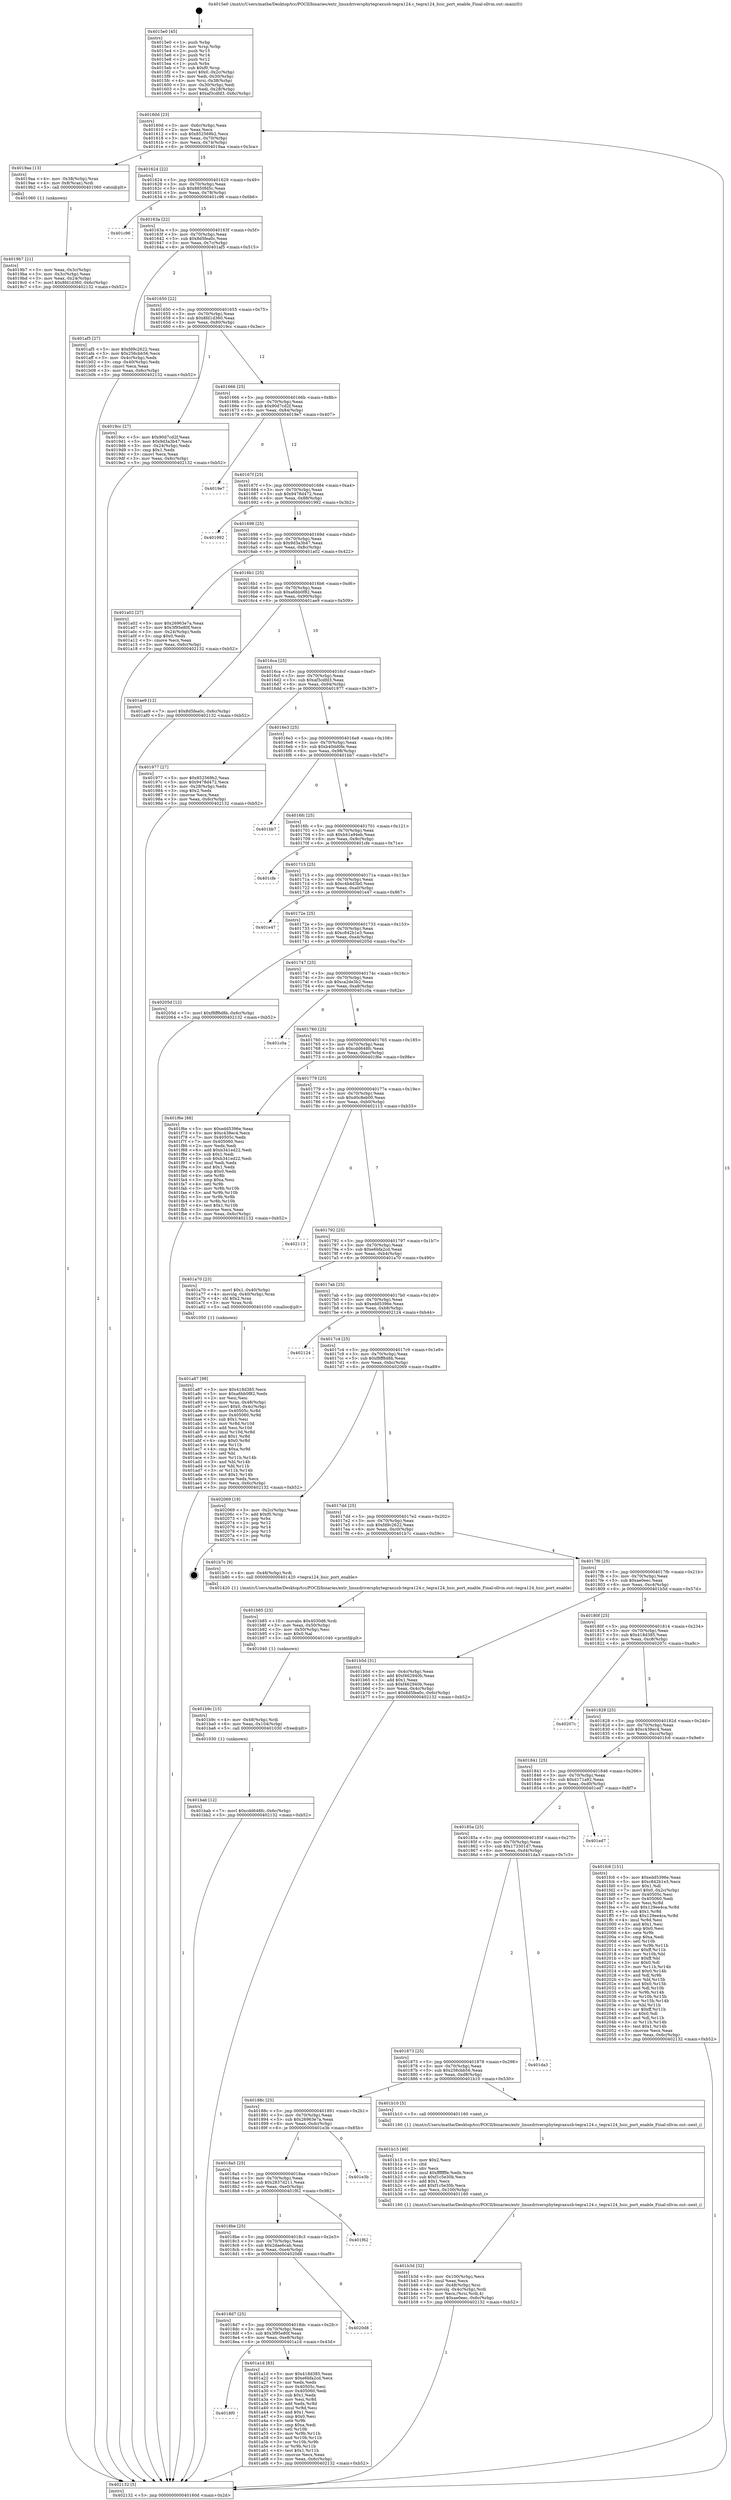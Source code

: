 digraph "0x4015e0" {
  label = "0x4015e0 (/mnt/c/Users/mathe/Desktop/tcc/POCII/binaries/extr_linuxdriversphytegraxusb-tegra124.c_tegra124_hsic_port_enable_Final-ollvm.out::main(0))"
  labelloc = "t"
  node[shape=record]

  Entry [label="",width=0.3,height=0.3,shape=circle,fillcolor=black,style=filled]
  "0x40160d" [label="{
     0x40160d [23]\l
     | [instrs]\l
     &nbsp;&nbsp;0x40160d \<+3\>: mov -0x6c(%rbp),%eax\l
     &nbsp;&nbsp;0x401610 \<+2\>: mov %eax,%ecx\l
     &nbsp;&nbsp;0x401612 \<+6\>: sub $0x852569b2,%ecx\l
     &nbsp;&nbsp;0x401618 \<+3\>: mov %eax,-0x70(%rbp)\l
     &nbsp;&nbsp;0x40161b \<+3\>: mov %ecx,-0x74(%rbp)\l
     &nbsp;&nbsp;0x40161e \<+6\>: je 00000000004019aa \<main+0x3ca\>\l
  }"]
  "0x4019aa" [label="{
     0x4019aa [13]\l
     | [instrs]\l
     &nbsp;&nbsp;0x4019aa \<+4\>: mov -0x38(%rbp),%rax\l
     &nbsp;&nbsp;0x4019ae \<+4\>: mov 0x8(%rax),%rdi\l
     &nbsp;&nbsp;0x4019b2 \<+5\>: call 0000000000401060 \<atoi@plt\>\l
     | [calls]\l
     &nbsp;&nbsp;0x401060 \{1\} (unknown)\l
  }"]
  "0x401624" [label="{
     0x401624 [22]\l
     | [instrs]\l
     &nbsp;&nbsp;0x401624 \<+5\>: jmp 0000000000401629 \<main+0x49\>\l
     &nbsp;&nbsp;0x401629 \<+3\>: mov -0x70(%rbp),%eax\l
     &nbsp;&nbsp;0x40162c \<+5\>: sub $0x8850fd5c,%eax\l
     &nbsp;&nbsp;0x401631 \<+3\>: mov %eax,-0x78(%rbp)\l
     &nbsp;&nbsp;0x401634 \<+6\>: je 0000000000401c96 \<main+0x6b6\>\l
  }"]
  Exit [label="",width=0.3,height=0.3,shape=circle,fillcolor=black,style=filled,peripheries=2]
  "0x401c96" [label="{
     0x401c96\l
  }", style=dashed]
  "0x40163a" [label="{
     0x40163a [22]\l
     | [instrs]\l
     &nbsp;&nbsp;0x40163a \<+5\>: jmp 000000000040163f \<main+0x5f\>\l
     &nbsp;&nbsp;0x40163f \<+3\>: mov -0x70(%rbp),%eax\l
     &nbsp;&nbsp;0x401642 \<+5\>: sub $0x8d5fea0c,%eax\l
     &nbsp;&nbsp;0x401647 \<+3\>: mov %eax,-0x7c(%rbp)\l
     &nbsp;&nbsp;0x40164a \<+6\>: je 0000000000401af5 \<main+0x515\>\l
  }"]
  "0x401bab" [label="{
     0x401bab [12]\l
     | [instrs]\l
     &nbsp;&nbsp;0x401bab \<+7\>: movl $0xcdd648fc,-0x6c(%rbp)\l
     &nbsp;&nbsp;0x401bb2 \<+5\>: jmp 0000000000402132 \<main+0xb52\>\l
  }"]
  "0x401af5" [label="{
     0x401af5 [27]\l
     | [instrs]\l
     &nbsp;&nbsp;0x401af5 \<+5\>: mov $0xfd9c2622,%eax\l
     &nbsp;&nbsp;0x401afa \<+5\>: mov $0x256cbb56,%ecx\l
     &nbsp;&nbsp;0x401aff \<+3\>: mov -0x4c(%rbp),%edx\l
     &nbsp;&nbsp;0x401b02 \<+3\>: cmp -0x40(%rbp),%edx\l
     &nbsp;&nbsp;0x401b05 \<+3\>: cmovl %ecx,%eax\l
     &nbsp;&nbsp;0x401b08 \<+3\>: mov %eax,-0x6c(%rbp)\l
     &nbsp;&nbsp;0x401b0b \<+5\>: jmp 0000000000402132 \<main+0xb52\>\l
  }"]
  "0x401650" [label="{
     0x401650 [22]\l
     | [instrs]\l
     &nbsp;&nbsp;0x401650 \<+5\>: jmp 0000000000401655 \<main+0x75\>\l
     &nbsp;&nbsp;0x401655 \<+3\>: mov -0x70(%rbp),%eax\l
     &nbsp;&nbsp;0x401658 \<+5\>: sub $0x8fd1d360,%eax\l
     &nbsp;&nbsp;0x40165d \<+3\>: mov %eax,-0x80(%rbp)\l
     &nbsp;&nbsp;0x401660 \<+6\>: je 00000000004019cc \<main+0x3ec\>\l
  }"]
  "0x401b9c" [label="{
     0x401b9c [15]\l
     | [instrs]\l
     &nbsp;&nbsp;0x401b9c \<+4\>: mov -0x48(%rbp),%rdi\l
     &nbsp;&nbsp;0x401ba0 \<+6\>: mov %eax,-0x104(%rbp)\l
     &nbsp;&nbsp;0x401ba6 \<+5\>: call 0000000000401030 \<free@plt\>\l
     | [calls]\l
     &nbsp;&nbsp;0x401030 \{1\} (unknown)\l
  }"]
  "0x4019cc" [label="{
     0x4019cc [27]\l
     | [instrs]\l
     &nbsp;&nbsp;0x4019cc \<+5\>: mov $0x90d7cd2f,%eax\l
     &nbsp;&nbsp;0x4019d1 \<+5\>: mov $0x9d3a3b47,%ecx\l
     &nbsp;&nbsp;0x4019d6 \<+3\>: mov -0x24(%rbp),%edx\l
     &nbsp;&nbsp;0x4019d9 \<+3\>: cmp $0x1,%edx\l
     &nbsp;&nbsp;0x4019dc \<+3\>: cmovl %ecx,%eax\l
     &nbsp;&nbsp;0x4019df \<+3\>: mov %eax,-0x6c(%rbp)\l
     &nbsp;&nbsp;0x4019e2 \<+5\>: jmp 0000000000402132 \<main+0xb52\>\l
  }"]
  "0x401666" [label="{
     0x401666 [25]\l
     | [instrs]\l
     &nbsp;&nbsp;0x401666 \<+5\>: jmp 000000000040166b \<main+0x8b\>\l
     &nbsp;&nbsp;0x40166b \<+3\>: mov -0x70(%rbp),%eax\l
     &nbsp;&nbsp;0x40166e \<+5\>: sub $0x90d7cd2f,%eax\l
     &nbsp;&nbsp;0x401673 \<+6\>: mov %eax,-0x84(%rbp)\l
     &nbsp;&nbsp;0x401679 \<+6\>: je 00000000004019e7 \<main+0x407\>\l
  }"]
  "0x401b85" [label="{
     0x401b85 [23]\l
     | [instrs]\l
     &nbsp;&nbsp;0x401b85 \<+10\>: movabs $0x4030d6,%rdi\l
     &nbsp;&nbsp;0x401b8f \<+3\>: mov %eax,-0x50(%rbp)\l
     &nbsp;&nbsp;0x401b92 \<+3\>: mov -0x50(%rbp),%esi\l
     &nbsp;&nbsp;0x401b95 \<+2\>: mov $0x0,%al\l
     &nbsp;&nbsp;0x401b97 \<+5\>: call 0000000000401040 \<printf@plt\>\l
     | [calls]\l
     &nbsp;&nbsp;0x401040 \{1\} (unknown)\l
  }"]
  "0x4019e7" [label="{
     0x4019e7\l
  }", style=dashed]
  "0x40167f" [label="{
     0x40167f [25]\l
     | [instrs]\l
     &nbsp;&nbsp;0x40167f \<+5\>: jmp 0000000000401684 \<main+0xa4\>\l
     &nbsp;&nbsp;0x401684 \<+3\>: mov -0x70(%rbp),%eax\l
     &nbsp;&nbsp;0x401687 \<+5\>: sub $0x9478d472,%eax\l
     &nbsp;&nbsp;0x40168c \<+6\>: mov %eax,-0x88(%rbp)\l
     &nbsp;&nbsp;0x401692 \<+6\>: je 0000000000401992 \<main+0x3b2\>\l
  }"]
  "0x401b3d" [label="{
     0x401b3d [32]\l
     | [instrs]\l
     &nbsp;&nbsp;0x401b3d \<+6\>: mov -0x100(%rbp),%ecx\l
     &nbsp;&nbsp;0x401b43 \<+3\>: imul %eax,%ecx\l
     &nbsp;&nbsp;0x401b46 \<+4\>: mov -0x48(%rbp),%rsi\l
     &nbsp;&nbsp;0x401b4a \<+4\>: movslq -0x4c(%rbp),%rdi\l
     &nbsp;&nbsp;0x401b4e \<+3\>: mov %ecx,(%rsi,%rdi,4)\l
     &nbsp;&nbsp;0x401b51 \<+7\>: movl $0xae0eec,-0x6c(%rbp)\l
     &nbsp;&nbsp;0x401b58 \<+5\>: jmp 0000000000402132 \<main+0xb52\>\l
  }"]
  "0x401992" [label="{
     0x401992\l
  }", style=dashed]
  "0x401698" [label="{
     0x401698 [25]\l
     | [instrs]\l
     &nbsp;&nbsp;0x401698 \<+5\>: jmp 000000000040169d \<main+0xbd\>\l
     &nbsp;&nbsp;0x40169d \<+3\>: mov -0x70(%rbp),%eax\l
     &nbsp;&nbsp;0x4016a0 \<+5\>: sub $0x9d3a3b47,%eax\l
     &nbsp;&nbsp;0x4016a5 \<+6\>: mov %eax,-0x8c(%rbp)\l
     &nbsp;&nbsp;0x4016ab \<+6\>: je 0000000000401a02 \<main+0x422\>\l
  }"]
  "0x401b15" [label="{
     0x401b15 [40]\l
     | [instrs]\l
     &nbsp;&nbsp;0x401b15 \<+5\>: mov $0x2,%ecx\l
     &nbsp;&nbsp;0x401b1a \<+1\>: cltd\l
     &nbsp;&nbsp;0x401b1b \<+2\>: idiv %ecx\l
     &nbsp;&nbsp;0x401b1d \<+6\>: imul $0xfffffffe,%edx,%ecx\l
     &nbsp;&nbsp;0x401b23 \<+6\>: sub $0xf1c5e30b,%ecx\l
     &nbsp;&nbsp;0x401b29 \<+3\>: add $0x1,%ecx\l
     &nbsp;&nbsp;0x401b2c \<+6\>: add $0xf1c5e30b,%ecx\l
     &nbsp;&nbsp;0x401b32 \<+6\>: mov %ecx,-0x100(%rbp)\l
     &nbsp;&nbsp;0x401b38 \<+5\>: call 0000000000401160 \<next_i\>\l
     | [calls]\l
     &nbsp;&nbsp;0x401160 \{1\} (/mnt/c/Users/mathe/Desktop/tcc/POCII/binaries/extr_linuxdriversphytegraxusb-tegra124.c_tegra124_hsic_port_enable_Final-ollvm.out::next_i)\l
  }"]
  "0x401a02" [label="{
     0x401a02 [27]\l
     | [instrs]\l
     &nbsp;&nbsp;0x401a02 \<+5\>: mov $0x26963e7a,%eax\l
     &nbsp;&nbsp;0x401a07 \<+5\>: mov $0x3f95e80f,%ecx\l
     &nbsp;&nbsp;0x401a0c \<+3\>: mov -0x24(%rbp),%edx\l
     &nbsp;&nbsp;0x401a0f \<+3\>: cmp $0x0,%edx\l
     &nbsp;&nbsp;0x401a12 \<+3\>: cmove %ecx,%eax\l
     &nbsp;&nbsp;0x401a15 \<+3\>: mov %eax,-0x6c(%rbp)\l
     &nbsp;&nbsp;0x401a18 \<+5\>: jmp 0000000000402132 \<main+0xb52\>\l
  }"]
  "0x4016b1" [label="{
     0x4016b1 [25]\l
     | [instrs]\l
     &nbsp;&nbsp;0x4016b1 \<+5\>: jmp 00000000004016b6 \<main+0xd6\>\l
     &nbsp;&nbsp;0x4016b6 \<+3\>: mov -0x70(%rbp),%eax\l
     &nbsp;&nbsp;0x4016b9 \<+5\>: sub $0xa6bb0f82,%eax\l
     &nbsp;&nbsp;0x4016be \<+6\>: mov %eax,-0x90(%rbp)\l
     &nbsp;&nbsp;0x4016c4 \<+6\>: je 0000000000401ae9 \<main+0x509\>\l
  }"]
  "0x401a87" [label="{
     0x401a87 [98]\l
     | [instrs]\l
     &nbsp;&nbsp;0x401a87 \<+5\>: mov $0x418d385,%ecx\l
     &nbsp;&nbsp;0x401a8c \<+5\>: mov $0xa6bb0f82,%edx\l
     &nbsp;&nbsp;0x401a91 \<+2\>: xor %esi,%esi\l
     &nbsp;&nbsp;0x401a93 \<+4\>: mov %rax,-0x48(%rbp)\l
     &nbsp;&nbsp;0x401a97 \<+7\>: movl $0x0,-0x4c(%rbp)\l
     &nbsp;&nbsp;0x401a9e \<+8\>: mov 0x40505c,%r8d\l
     &nbsp;&nbsp;0x401aa6 \<+8\>: mov 0x405060,%r9d\l
     &nbsp;&nbsp;0x401aae \<+3\>: sub $0x1,%esi\l
     &nbsp;&nbsp;0x401ab1 \<+3\>: mov %r8d,%r10d\l
     &nbsp;&nbsp;0x401ab4 \<+3\>: add %esi,%r10d\l
     &nbsp;&nbsp;0x401ab7 \<+4\>: imul %r10d,%r8d\l
     &nbsp;&nbsp;0x401abb \<+4\>: and $0x1,%r8d\l
     &nbsp;&nbsp;0x401abf \<+4\>: cmp $0x0,%r8d\l
     &nbsp;&nbsp;0x401ac3 \<+4\>: sete %r11b\l
     &nbsp;&nbsp;0x401ac7 \<+4\>: cmp $0xa,%r9d\l
     &nbsp;&nbsp;0x401acb \<+3\>: setl %bl\l
     &nbsp;&nbsp;0x401ace \<+3\>: mov %r11b,%r14b\l
     &nbsp;&nbsp;0x401ad1 \<+3\>: and %bl,%r14b\l
     &nbsp;&nbsp;0x401ad4 \<+3\>: xor %bl,%r11b\l
     &nbsp;&nbsp;0x401ad7 \<+3\>: or %r11b,%r14b\l
     &nbsp;&nbsp;0x401ada \<+4\>: test $0x1,%r14b\l
     &nbsp;&nbsp;0x401ade \<+3\>: cmovne %edx,%ecx\l
     &nbsp;&nbsp;0x401ae1 \<+3\>: mov %ecx,-0x6c(%rbp)\l
     &nbsp;&nbsp;0x401ae4 \<+5\>: jmp 0000000000402132 \<main+0xb52\>\l
  }"]
  "0x401ae9" [label="{
     0x401ae9 [12]\l
     | [instrs]\l
     &nbsp;&nbsp;0x401ae9 \<+7\>: movl $0x8d5fea0c,-0x6c(%rbp)\l
     &nbsp;&nbsp;0x401af0 \<+5\>: jmp 0000000000402132 \<main+0xb52\>\l
  }"]
  "0x4016ca" [label="{
     0x4016ca [25]\l
     | [instrs]\l
     &nbsp;&nbsp;0x4016ca \<+5\>: jmp 00000000004016cf \<main+0xef\>\l
     &nbsp;&nbsp;0x4016cf \<+3\>: mov -0x70(%rbp),%eax\l
     &nbsp;&nbsp;0x4016d2 \<+5\>: sub $0xaf3cdfd3,%eax\l
     &nbsp;&nbsp;0x4016d7 \<+6\>: mov %eax,-0x94(%rbp)\l
     &nbsp;&nbsp;0x4016dd \<+6\>: je 0000000000401977 \<main+0x397\>\l
  }"]
  "0x4018f0" [label="{
     0x4018f0\l
  }", style=dashed]
  "0x401977" [label="{
     0x401977 [27]\l
     | [instrs]\l
     &nbsp;&nbsp;0x401977 \<+5\>: mov $0x852569b2,%eax\l
     &nbsp;&nbsp;0x40197c \<+5\>: mov $0x9478d472,%ecx\l
     &nbsp;&nbsp;0x401981 \<+3\>: mov -0x28(%rbp),%edx\l
     &nbsp;&nbsp;0x401984 \<+3\>: cmp $0x2,%edx\l
     &nbsp;&nbsp;0x401987 \<+3\>: cmovne %ecx,%eax\l
     &nbsp;&nbsp;0x40198a \<+3\>: mov %eax,-0x6c(%rbp)\l
     &nbsp;&nbsp;0x40198d \<+5\>: jmp 0000000000402132 \<main+0xb52\>\l
  }"]
  "0x4016e3" [label="{
     0x4016e3 [25]\l
     | [instrs]\l
     &nbsp;&nbsp;0x4016e3 \<+5\>: jmp 00000000004016e8 \<main+0x108\>\l
     &nbsp;&nbsp;0x4016e8 \<+3\>: mov -0x70(%rbp),%eax\l
     &nbsp;&nbsp;0x4016eb \<+5\>: sub $0xb40dd0fe,%eax\l
     &nbsp;&nbsp;0x4016f0 \<+6\>: mov %eax,-0x98(%rbp)\l
     &nbsp;&nbsp;0x4016f6 \<+6\>: je 0000000000401bb7 \<main+0x5d7\>\l
  }"]
  "0x402132" [label="{
     0x402132 [5]\l
     | [instrs]\l
     &nbsp;&nbsp;0x402132 \<+5\>: jmp 000000000040160d \<main+0x2d\>\l
  }"]
  "0x4015e0" [label="{
     0x4015e0 [45]\l
     | [instrs]\l
     &nbsp;&nbsp;0x4015e0 \<+1\>: push %rbp\l
     &nbsp;&nbsp;0x4015e1 \<+3\>: mov %rsp,%rbp\l
     &nbsp;&nbsp;0x4015e4 \<+2\>: push %r15\l
     &nbsp;&nbsp;0x4015e6 \<+2\>: push %r14\l
     &nbsp;&nbsp;0x4015e8 \<+2\>: push %r12\l
     &nbsp;&nbsp;0x4015ea \<+1\>: push %rbx\l
     &nbsp;&nbsp;0x4015eb \<+7\>: sub $0xf0,%rsp\l
     &nbsp;&nbsp;0x4015f2 \<+7\>: movl $0x0,-0x2c(%rbp)\l
     &nbsp;&nbsp;0x4015f9 \<+3\>: mov %edi,-0x30(%rbp)\l
     &nbsp;&nbsp;0x4015fc \<+4\>: mov %rsi,-0x38(%rbp)\l
     &nbsp;&nbsp;0x401600 \<+3\>: mov -0x30(%rbp),%edi\l
     &nbsp;&nbsp;0x401603 \<+3\>: mov %edi,-0x28(%rbp)\l
     &nbsp;&nbsp;0x401606 \<+7\>: movl $0xaf3cdfd3,-0x6c(%rbp)\l
  }"]
  "0x4019b7" [label="{
     0x4019b7 [21]\l
     | [instrs]\l
     &nbsp;&nbsp;0x4019b7 \<+3\>: mov %eax,-0x3c(%rbp)\l
     &nbsp;&nbsp;0x4019ba \<+3\>: mov -0x3c(%rbp),%eax\l
     &nbsp;&nbsp;0x4019bd \<+3\>: mov %eax,-0x24(%rbp)\l
     &nbsp;&nbsp;0x4019c0 \<+7\>: movl $0x8fd1d360,-0x6c(%rbp)\l
     &nbsp;&nbsp;0x4019c7 \<+5\>: jmp 0000000000402132 \<main+0xb52\>\l
  }"]
  "0x401a1d" [label="{
     0x401a1d [83]\l
     | [instrs]\l
     &nbsp;&nbsp;0x401a1d \<+5\>: mov $0x418d385,%eax\l
     &nbsp;&nbsp;0x401a22 \<+5\>: mov $0xe6bfa2cd,%ecx\l
     &nbsp;&nbsp;0x401a27 \<+2\>: xor %edx,%edx\l
     &nbsp;&nbsp;0x401a29 \<+7\>: mov 0x40505c,%esi\l
     &nbsp;&nbsp;0x401a30 \<+7\>: mov 0x405060,%edi\l
     &nbsp;&nbsp;0x401a37 \<+3\>: sub $0x1,%edx\l
     &nbsp;&nbsp;0x401a3a \<+3\>: mov %esi,%r8d\l
     &nbsp;&nbsp;0x401a3d \<+3\>: add %edx,%r8d\l
     &nbsp;&nbsp;0x401a40 \<+4\>: imul %r8d,%esi\l
     &nbsp;&nbsp;0x401a44 \<+3\>: and $0x1,%esi\l
     &nbsp;&nbsp;0x401a47 \<+3\>: cmp $0x0,%esi\l
     &nbsp;&nbsp;0x401a4a \<+4\>: sete %r9b\l
     &nbsp;&nbsp;0x401a4e \<+3\>: cmp $0xa,%edi\l
     &nbsp;&nbsp;0x401a51 \<+4\>: setl %r10b\l
     &nbsp;&nbsp;0x401a55 \<+3\>: mov %r9b,%r11b\l
     &nbsp;&nbsp;0x401a58 \<+3\>: and %r10b,%r11b\l
     &nbsp;&nbsp;0x401a5b \<+3\>: xor %r10b,%r9b\l
     &nbsp;&nbsp;0x401a5e \<+3\>: or %r9b,%r11b\l
     &nbsp;&nbsp;0x401a61 \<+4\>: test $0x1,%r11b\l
     &nbsp;&nbsp;0x401a65 \<+3\>: cmovne %ecx,%eax\l
     &nbsp;&nbsp;0x401a68 \<+3\>: mov %eax,-0x6c(%rbp)\l
     &nbsp;&nbsp;0x401a6b \<+5\>: jmp 0000000000402132 \<main+0xb52\>\l
  }"]
  "0x401bb7" [label="{
     0x401bb7\l
  }", style=dashed]
  "0x4016fc" [label="{
     0x4016fc [25]\l
     | [instrs]\l
     &nbsp;&nbsp;0x4016fc \<+5\>: jmp 0000000000401701 \<main+0x121\>\l
     &nbsp;&nbsp;0x401701 \<+3\>: mov -0x70(%rbp),%eax\l
     &nbsp;&nbsp;0x401704 \<+5\>: sub $0xb41a94eb,%eax\l
     &nbsp;&nbsp;0x401709 \<+6\>: mov %eax,-0x9c(%rbp)\l
     &nbsp;&nbsp;0x40170f \<+6\>: je 0000000000401cfe \<main+0x71e\>\l
  }"]
  "0x4018d7" [label="{
     0x4018d7 [25]\l
     | [instrs]\l
     &nbsp;&nbsp;0x4018d7 \<+5\>: jmp 00000000004018dc \<main+0x2fc\>\l
     &nbsp;&nbsp;0x4018dc \<+3\>: mov -0x70(%rbp),%eax\l
     &nbsp;&nbsp;0x4018df \<+5\>: sub $0x3f95e80f,%eax\l
     &nbsp;&nbsp;0x4018e4 \<+6\>: mov %eax,-0xe8(%rbp)\l
     &nbsp;&nbsp;0x4018ea \<+6\>: je 0000000000401a1d \<main+0x43d\>\l
  }"]
  "0x401cfe" [label="{
     0x401cfe\l
  }", style=dashed]
  "0x401715" [label="{
     0x401715 [25]\l
     | [instrs]\l
     &nbsp;&nbsp;0x401715 \<+5\>: jmp 000000000040171a \<main+0x13a\>\l
     &nbsp;&nbsp;0x40171a \<+3\>: mov -0x70(%rbp),%eax\l
     &nbsp;&nbsp;0x40171d \<+5\>: sub $0xc4b4d3b0,%eax\l
     &nbsp;&nbsp;0x401722 \<+6\>: mov %eax,-0xa0(%rbp)\l
     &nbsp;&nbsp;0x401728 \<+6\>: je 0000000000401e47 \<main+0x867\>\l
  }"]
  "0x4020d8" [label="{
     0x4020d8\l
  }", style=dashed]
  "0x401e47" [label="{
     0x401e47\l
  }", style=dashed]
  "0x40172e" [label="{
     0x40172e [25]\l
     | [instrs]\l
     &nbsp;&nbsp;0x40172e \<+5\>: jmp 0000000000401733 \<main+0x153\>\l
     &nbsp;&nbsp;0x401733 \<+3\>: mov -0x70(%rbp),%eax\l
     &nbsp;&nbsp;0x401736 \<+5\>: sub $0xc842b1e3,%eax\l
     &nbsp;&nbsp;0x40173b \<+6\>: mov %eax,-0xa4(%rbp)\l
     &nbsp;&nbsp;0x401741 \<+6\>: je 000000000040205d \<main+0xa7d\>\l
  }"]
  "0x4018be" [label="{
     0x4018be [25]\l
     | [instrs]\l
     &nbsp;&nbsp;0x4018be \<+5\>: jmp 00000000004018c3 \<main+0x2e3\>\l
     &nbsp;&nbsp;0x4018c3 \<+3\>: mov -0x70(%rbp),%eax\l
     &nbsp;&nbsp;0x4018c6 \<+5\>: sub $0x2dae6cab,%eax\l
     &nbsp;&nbsp;0x4018cb \<+6\>: mov %eax,-0xe4(%rbp)\l
     &nbsp;&nbsp;0x4018d1 \<+6\>: je 00000000004020d8 \<main+0xaf8\>\l
  }"]
  "0x40205d" [label="{
     0x40205d [12]\l
     | [instrs]\l
     &nbsp;&nbsp;0x40205d \<+7\>: movl $0xf8ff8d8b,-0x6c(%rbp)\l
     &nbsp;&nbsp;0x402064 \<+5\>: jmp 0000000000402132 \<main+0xb52\>\l
  }"]
  "0x401747" [label="{
     0x401747 [25]\l
     | [instrs]\l
     &nbsp;&nbsp;0x401747 \<+5\>: jmp 000000000040174c \<main+0x16c\>\l
     &nbsp;&nbsp;0x40174c \<+3\>: mov -0x70(%rbp),%eax\l
     &nbsp;&nbsp;0x40174f \<+5\>: sub $0xca2de3b2,%eax\l
     &nbsp;&nbsp;0x401754 \<+6\>: mov %eax,-0xa8(%rbp)\l
     &nbsp;&nbsp;0x40175a \<+6\>: je 0000000000401c0a \<main+0x62a\>\l
  }"]
  "0x401f62" [label="{
     0x401f62\l
  }", style=dashed]
  "0x401c0a" [label="{
     0x401c0a\l
  }", style=dashed]
  "0x401760" [label="{
     0x401760 [25]\l
     | [instrs]\l
     &nbsp;&nbsp;0x401760 \<+5\>: jmp 0000000000401765 \<main+0x185\>\l
     &nbsp;&nbsp;0x401765 \<+3\>: mov -0x70(%rbp),%eax\l
     &nbsp;&nbsp;0x401768 \<+5\>: sub $0xcdd648fc,%eax\l
     &nbsp;&nbsp;0x40176d \<+6\>: mov %eax,-0xac(%rbp)\l
     &nbsp;&nbsp;0x401773 \<+6\>: je 0000000000401f6e \<main+0x98e\>\l
  }"]
  "0x4018a5" [label="{
     0x4018a5 [25]\l
     | [instrs]\l
     &nbsp;&nbsp;0x4018a5 \<+5\>: jmp 00000000004018aa \<main+0x2ca\>\l
     &nbsp;&nbsp;0x4018aa \<+3\>: mov -0x70(%rbp),%eax\l
     &nbsp;&nbsp;0x4018ad \<+5\>: sub $0x2837d211,%eax\l
     &nbsp;&nbsp;0x4018b2 \<+6\>: mov %eax,-0xe0(%rbp)\l
     &nbsp;&nbsp;0x4018b8 \<+6\>: je 0000000000401f62 \<main+0x982\>\l
  }"]
  "0x401f6e" [label="{
     0x401f6e [88]\l
     | [instrs]\l
     &nbsp;&nbsp;0x401f6e \<+5\>: mov $0xedd5396e,%eax\l
     &nbsp;&nbsp;0x401f73 \<+5\>: mov $0xc438ec4,%ecx\l
     &nbsp;&nbsp;0x401f78 \<+7\>: mov 0x40505c,%edx\l
     &nbsp;&nbsp;0x401f7f \<+7\>: mov 0x405060,%esi\l
     &nbsp;&nbsp;0x401f86 \<+2\>: mov %edx,%edi\l
     &nbsp;&nbsp;0x401f88 \<+6\>: add $0xb341ed22,%edi\l
     &nbsp;&nbsp;0x401f8e \<+3\>: sub $0x1,%edi\l
     &nbsp;&nbsp;0x401f91 \<+6\>: sub $0xb341ed22,%edi\l
     &nbsp;&nbsp;0x401f97 \<+3\>: imul %edi,%edx\l
     &nbsp;&nbsp;0x401f9a \<+3\>: and $0x1,%edx\l
     &nbsp;&nbsp;0x401f9d \<+3\>: cmp $0x0,%edx\l
     &nbsp;&nbsp;0x401fa0 \<+4\>: sete %r8b\l
     &nbsp;&nbsp;0x401fa4 \<+3\>: cmp $0xa,%esi\l
     &nbsp;&nbsp;0x401fa7 \<+4\>: setl %r9b\l
     &nbsp;&nbsp;0x401fab \<+3\>: mov %r8b,%r10b\l
     &nbsp;&nbsp;0x401fae \<+3\>: and %r9b,%r10b\l
     &nbsp;&nbsp;0x401fb1 \<+3\>: xor %r9b,%r8b\l
     &nbsp;&nbsp;0x401fb4 \<+3\>: or %r8b,%r10b\l
     &nbsp;&nbsp;0x401fb7 \<+4\>: test $0x1,%r10b\l
     &nbsp;&nbsp;0x401fbb \<+3\>: cmovne %ecx,%eax\l
     &nbsp;&nbsp;0x401fbe \<+3\>: mov %eax,-0x6c(%rbp)\l
     &nbsp;&nbsp;0x401fc1 \<+5\>: jmp 0000000000402132 \<main+0xb52\>\l
  }"]
  "0x401779" [label="{
     0x401779 [25]\l
     | [instrs]\l
     &nbsp;&nbsp;0x401779 \<+5\>: jmp 000000000040177e \<main+0x19e\>\l
     &nbsp;&nbsp;0x40177e \<+3\>: mov -0x70(%rbp),%eax\l
     &nbsp;&nbsp;0x401781 \<+5\>: sub $0xd0c8eb00,%eax\l
     &nbsp;&nbsp;0x401786 \<+6\>: mov %eax,-0xb0(%rbp)\l
     &nbsp;&nbsp;0x40178c \<+6\>: je 0000000000402113 \<main+0xb33\>\l
  }"]
  "0x401e3b" [label="{
     0x401e3b\l
  }", style=dashed]
  "0x402113" [label="{
     0x402113\l
  }", style=dashed]
  "0x401792" [label="{
     0x401792 [25]\l
     | [instrs]\l
     &nbsp;&nbsp;0x401792 \<+5\>: jmp 0000000000401797 \<main+0x1b7\>\l
     &nbsp;&nbsp;0x401797 \<+3\>: mov -0x70(%rbp),%eax\l
     &nbsp;&nbsp;0x40179a \<+5\>: sub $0xe6bfa2cd,%eax\l
     &nbsp;&nbsp;0x40179f \<+6\>: mov %eax,-0xb4(%rbp)\l
     &nbsp;&nbsp;0x4017a5 \<+6\>: je 0000000000401a70 \<main+0x490\>\l
  }"]
  "0x40188c" [label="{
     0x40188c [25]\l
     | [instrs]\l
     &nbsp;&nbsp;0x40188c \<+5\>: jmp 0000000000401891 \<main+0x2b1\>\l
     &nbsp;&nbsp;0x401891 \<+3\>: mov -0x70(%rbp),%eax\l
     &nbsp;&nbsp;0x401894 \<+5\>: sub $0x26963e7a,%eax\l
     &nbsp;&nbsp;0x401899 \<+6\>: mov %eax,-0xdc(%rbp)\l
     &nbsp;&nbsp;0x40189f \<+6\>: je 0000000000401e3b \<main+0x85b\>\l
  }"]
  "0x401a70" [label="{
     0x401a70 [23]\l
     | [instrs]\l
     &nbsp;&nbsp;0x401a70 \<+7\>: movl $0x1,-0x40(%rbp)\l
     &nbsp;&nbsp;0x401a77 \<+4\>: movslq -0x40(%rbp),%rax\l
     &nbsp;&nbsp;0x401a7b \<+4\>: shl $0x2,%rax\l
     &nbsp;&nbsp;0x401a7f \<+3\>: mov %rax,%rdi\l
     &nbsp;&nbsp;0x401a82 \<+5\>: call 0000000000401050 \<malloc@plt\>\l
     | [calls]\l
     &nbsp;&nbsp;0x401050 \{1\} (unknown)\l
  }"]
  "0x4017ab" [label="{
     0x4017ab [25]\l
     | [instrs]\l
     &nbsp;&nbsp;0x4017ab \<+5\>: jmp 00000000004017b0 \<main+0x1d0\>\l
     &nbsp;&nbsp;0x4017b0 \<+3\>: mov -0x70(%rbp),%eax\l
     &nbsp;&nbsp;0x4017b3 \<+5\>: sub $0xedd5396e,%eax\l
     &nbsp;&nbsp;0x4017b8 \<+6\>: mov %eax,-0xb8(%rbp)\l
     &nbsp;&nbsp;0x4017be \<+6\>: je 0000000000402124 \<main+0xb44\>\l
  }"]
  "0x401b10" [label="{
     0x401b10 [5]\l
     | [instrs]\l
     &nbsp;&nbsp;0x401b10 \<+5\>: call 0000000000401160 \<next_i\>\l
     | [calls]\l
     &nbsp;&nbsp;0x401160 \{1\} (/mnt/c/Users/mathe/Desktop/tcc/POCII/binaries/extr_linuxdriversphytegraxusb-tegra124.c_tegra124_hsic_port_enable_Final-ollvm.out::next_i)\l
  }"]
  "0x402124" [label="{
     0x402124\l
  }", style=dashed]
  "0x4017c4" [label="{
     0x4017c4 [25]\l
     | [instrs]\l
     &nbsp;&nbsp;0x4017c4 \<+5\>: jmp 00000000004017c9 \<main+0x1e9\>\l
     &nbsp;&nbsp;0x4017c9 \<+3\>: mov -0x70(%rbp),%eax\l
     &nbsp;&nbsp;0x4017cc \<+5\>: sub $0xf8ff8d8b,%eax\l
     &nbsp;&nbsp;0x4017d1 \<+6\>: mov %eax,-0xbc(%rbp)\l
     &nbsp;&nbsp;0x4017d7 \<+6\>: je 0000000000402069 \<main+0xa89\>\l
  }"]
  "0x401873" [label="{
     0x401873 [25]\l
     | [instrs]\l
     &nbsp;&nbsp;0x401873 \<+5\>: jmp 0000000000401878 \<main+0x298\>\l
     &nbsp;&nbsp;0x401878 \<+3\>: mov -0x70(%rbp),%eax\l
     &nbsp;&nbsp;0x40187b \<+5\>: sub $0x256cbb56,%eax\l
     &nbsp;&nbsp;0x401880 \<+6\>: mov %eax,-0xd8(%rbp)\l
     &nbsp;&nbsp;0x401886 \<+6\>: je 0000000000401b10 \<main+0x530\>\l
  }"]
  "0x402069" [label="{
     0x402069 [19]\l
     | [instrs]\l
     &nbsp;&nbsp;0x402069 \<+3\>: mov -0x2c(%rbp),%eax\l
     &nbsp;&nbsp;0x40206c \<+7\>: add $0xf0,%rsp\l
     &nbsp;&nbsp;0x402073 \<+1\>: pop %rbx\l
     &nbsp;&nbsp;0x402074 \<+2\>: pop %r12\l
     &nbsp;&nbsp;0x402076 \<+2\>: pop %r14\l
     &nbsp;&nbsp;0x402078 \<+2\>: pop %r15\l
     &nbsp;&nbsp;0x40207a \<+1\>: pop %rbp\l
     &nbsp;&nbsp;0x40207b \<+1\>: ret\l
  }"]
  "0x4017dd" [label="{
     0x4017dd [25]\l
     | [instrs]\l
     &nbsp;&nbsp;0x4017dd \<+5\>: jmp 00000000004017e2 \<main+0x202\>\l
     &nbsp;&nbsp;0x4017e2 \<+3\>: mov -0x70(%rbp),%eax\l
     &nbsp;&nbsp;0x4017e5 \<+5\>: sub $0xfd9c2622,%eax\l
     &nbsp;&nbsp;0x4017ea \<+6\>: mov %eax,-0xc0(%rbp)\l
     &nbsp;&nbsp;0x4017f0 \<+6\>: je 0000000000401b7c \<main+0x59c\>\l
  }"]
  "0x401da3" [label="{
     0x401da3\l
  }", style=dashed]
  "0x401b7c" [label="{
     0x401b7c [9]\l
     | [instrs]\l
     &nbsp;&nbsp;0x401b7c \<+4\>: mov -0x48(%rbp),%rdi\l
     &nbsp;&nbsp;0x401b80 \<+5\>: call 0000000000401420 \<tegra124_hsic_port_enable\>\l
     | [calls]\l
     &nbsp;&nbsp;0x401420 \{1\} (/mnt/c/Users/mathe/Desktop/tcc/POCII/binaries/extr_linuxdriversphytegraxusb-tegra124.c_tegra124_hsic_port_enable_Final-ollvm.out::tegra124_hsic_port_enable)\l
  }"]
  "0x4017f6" [label="{
     0x4017f6 [25]\l
     | [instrs]\l
     &nbsp;&nbsp;0x4017f6 \<+5\>: jmp 00000000004017fb \<main+0x21b\>\l
     &nbsp;&nbsp;0x4017fb \<+3\>: mov -0x70(%rbp),%eax\l
     &nbsp;&nbsp;0x4017fe \<+5\>: sub $0xae0eec,%eax\l
     &nbsp;&nbsp;0x401803 \<+6\>: mov %eax,-0xc4(%rbp)\l
     &nbsp;&nbsp;0x401809 \<+6\>: je 0000000000401b5d \<main+0x57d\>\l
  }"]
  "0x40185a" [label="{
     0x40185a [25]\l
     | [instrs]\l
     &nbsp;&nbsp;0x40185a \<+5\>: jmp 000000000040185f \<main+0x27f\>\l
     &nbsp;&nbsp;0x40185f \<+3\>: mov -0x70(%rbp),%eax\l
     &nbsp;&nbsp;0x401862 \<+5\>: sub $0x173301d7,%eax\l
     &nbsp;&nbsp;0x401867 \<+6\>: mov %eax,-0xd4(%rbp)\l
     &nbsp;&nbsp;0x40186d \<+6\>: je 0000000000401da3 \<main+0x7c3\>\l
  }"]
  "0x401b5d" [label="{
     0x401b5d [31]\l
     | [instrs]\l
     &nbsp;&nbsp;0x401b5d \<+3\>: mov -0x4c(%rbp),%eax\l
     &nbsp;&nbsp;0x401b60 \<+5\>: add $0xf462940b,%eax\l
     &nbsp;&nbsp;0x401b65 \<+3\>: add $0x1,%eax\l
     &nbsp;&nbsp;0x401b68 \<+5\>: sub $0xf462940b,%eax\l
     &nbsp;&nbsp;0x401b6d \<+3\>: mov %eax,-0x4c(%rbp)\l
     &nbsp;&nbsp;0x401b70 \<+7\>: movl $0x8d5fea0c,-0x6c(%rbp)\l
     &nbsp;&nbsp;0x401b77 \<+5\>: jmp 0000000000402132 \<main+0xb52\>\l
  }"]
  "0x40180f" [label="{
     0x40180f [25]\l
     | [instrs]\l
     &nbsp;&nbsp;0x40180f \<+5\>: jmp 0000000000401814 \<main+0x234\>\l
     &nbsp;&nbsp;0x401814 \<+3\>: mov -0x70(%rbp),%eax\l
     &nbsp;&nbsp;0x401817 \<+5\>: sub $0x418d385,%eax\l
     &nbsp;&nbsp;0x40181c \<+6\>: mov %eax,-0xc8(%rbp)\l
     &nbsp;&nbsp;0x401822 \<+6\>: je 000000000040207c \<main+0xa9c\>\l
  }"]
  "0x401ed7" [label="{
     0x401ed7\l
  }", style=dashed]
  "0x40207c" [label="{
     0x40207c\l
  }", style=dashed]
  "0x401828" [label="{
     0x401828 [25]\l
     | [instrs]\l
     &nbsp;&nbsp;0x401828 \<+5\>: jmp 000000000040182d \<main+0x24d\>\l
     &nbsp;&nbsp;0x40182d \<+3\>: mov -0x70(%rbp),%eax\l
     &nbsp;&nbsp;0x401830 \<+5\>: sub $0xc438ec4,%eax\l
     &nbsp;&nbsp;0x401835 \<+6\>: mov %eax,-0xcc(%rbp)\l
     &nbsp;&nbsp;0x40183b \<+6\>: je 0000000000401fc6 \<main+0x9e6\>\l
  }"]
  "0x401841" [label="{
     0x401841 [25]\l
     | [instrs]\l
     &nbsp;&nbsp;0x401841 \<+5\>: jmp 0000000000401846 \<main+0x266\>\l
     &nbsp;&nbsp;0x401846 \<+3\>: mov -0x70(%rbp),%eax\l
     &nbsp;&nbsp;0x401849 \<+5\>: sub $0xd171a92,%eax\l
     &nbsp;&nbsp;0x40184e \<+6\>: mov %eax,-0xd0(%rbp)\l
     &nbsp;&nbsp;0x401854 \<+6\>: je 0000000000401ed7 \<main+0x8f7\>\l
  }"]
  "0x401fc6" [label="{
     0x401fc6 [151]\l
     | [instrs]\l
     &nbsp;&nbsp;0x401fc6 \<+5\>: mov $0xedd5396e,%eax\l
     &nbsp;&nbsp;0x401fcb \<+5\>: mov $0xc842b1e3,%ecx\l
     &nbsp;&nbsp;0x401fd0 \<+2\>: mov $0x1,%dl\l
     &nbsp;&nbsp;0x401fd2 \<+7\>: movl $0x0,-0x2c(%rbp)\l
     &nbsp;&nbsp;0x401fd9 \<+7\>: mov 0x40505c,%esi\l
     &nbsp;&nbsp;0x401fe0 \<+7\>: mov 0x405060,%edi\l
     &nbsp;&nbsp;0x401fe7 \<+3\>: mov %esi,%r8d\l
     &nbsp;&nbsp;0x401fea \<+7\>: add $0x129ee4ca,%r8d\l
     &nbsp;&nbsp;0x401ff1 \<+4\>: sub $0x1,%r8d\l
     &nbsp;&nbsp;0x401ff5 \<+7\>: sub $0x129ee4ca,%r8d\l
     &nbsp;&nbsp;0x401ffc \<+4\>: imul %r8d,%esi\l
     &nbsp;&nbsp;0x402000 \<+3\>: and $0x1,%esi\l
     &nbsp;&nbsp;0x402003 \<+3\>: cmp $0x0,%esi\l
     &nbsp;&nbsp;0x402006 \<+4\>: sete %r9b\l
     &nbsp;&nbsp;0x40200a \<+3\>: cmp $0xa,%edi\l
     &nbsp;&nbsp;0x40200d \<+4\>: setl %r10b\l
     &nbsp;&nbsp;0x402011 \<+3\>: mov %r9b,%r11b\l
     &nbsp;&nbsp;0x402014 \<+4\>: xor $0xff,%r11b\l
     &nbsp;&nbsp;0x402018 \<+3\>: mov %r10b,%bl\l
     &nbsp;&nbsp;0x40201b \<+3\>: xor $0xff,%bl\l
     &nbsp;&nbsp;0x40201e \<+3\>: xor $0x0,%dl\l
     &nbsp;&nbsp;0x402021 \<+3\>: mov %r11b,%r14b\l
     &nbsp;&nbsp;0x402024 \<+4\>: and $0x0,%r14b\l
     &nbsp;&nbsp;0x402028 \<+3\>: and %dl,%r9b\l
     &nbsp;&nbsp;0x40202b \<+3\>: mov %bl,%r15b\l
     &nbsp;&nbsp;0x40202e \<+4\>: and $0x0,%r15b\l
     &nbsp;&nbsp;0x402032 \<+3\>: and %dl,%r10b\l
     &nbsp;&nbsp;0x402035 \<+3\>: or %r9b,%r14b\l
     &nbsp;&nbsp;0x402038 \<+3\>: or %r10b,%r15b\l
     &nbsp;&nbsp;0x40203b \<+3\>: xor %r15b,%r14b\l
     &nbsp;&nbsp;0x40203e \<+3\>: or %bl,%r11b\l
     &nbsp;&nbsp;0x402041 \<+4\>: xor $0xff,%r11b\l
     &nbsp;&nbsp;0x402045 \<+3\>: or $0x0,%dl\l
     &nbsp;&nbsp;0x402048 \<+3\>: and %dl,%r11b\l
     &nbsp;&nbsp;0x40204b \<+3\>: or %r11b,%r14b\l
     &nbsp;&nbsp;0x40204e \<+4\>: test $0x1,%r14b\l
     &nbsp;&nbsp;0x402052 \<+3\>: cmovne %ecx,%eax\l
     &nbsp;&nbsp;0x402055 \<+3\>: mov %eax,-0x6c(%rbp)\l
     &nbsp;&nbsp;0x402058 \<+5\>: jmp 0000000000402132 \<main+0xb52\>\l
  }"]
  Entry -> "0x4015e0" [label=" 1"]
  "0x40160d" -> "0x4019aa" [label=" 1"]
  "0x40160d" -> "0x401624" [label=" 15"]
  "0x402069" -> Exit [label=" 1"]
  "0x401624" -> "0x401c96" [label=" 0"]
  "0x401624" -> "0x40163a" [label=" 15"]
  "0x40205d" -> "0x402132" [label=" 1"]
  "0x40163a" -> "0x401af5" [label=" 2"]
  "0x40163a" -> "0x401650" [label=" 13"]
  "0x401fc6" -> "0x402132" [label=" 1"]
  "0x401650" -> "0x4019cc" [label=" 1"]
  "0x401650" -> "0x401666" [label=" 12"]
  "0x401f6e" -> "0x402132" [label=" 1"]
  "0x401666" -> "0x4019e7" [label=" 0"]
  "0x401666" -> "0x40167f" [label=" 12"]
  "0x401bab" -> "0x402132" [label=" 1"]
  "0x40167f" -> "0x401992" [label=" 0"]
  "0x40167f" -> "0x401698" [label=" 12"]
  "0x401b9c" -> "0x401bab" [label=" 1"]
  "0x401698" -> "0x401a02" [label=" 1"]
  "0x401698" -> "0x4016b1" [label=" 11"]
  "0x401b85" -> "0x401b9c" [label=" 1"]
  "0x4016b1" -> "0x401ae9" [label=" 1"]
  "0x4016b1" -> "0x4016ca" [label=" 10"]
  "0x401b7c" -> "0x401b85" [label=" 1"]
  "0x4016ca" -> "0x401977" [label=" 1"]
  "0x4016ca" -> "0x4016e3" [label=" 9"]
  "0x401977" -> "0x402132" [label=" 1"]
  "0x4015e0" -> "0x40160d" [label=" 1"]
  "0x402132" -> "0x40160d" [label=" 15"]
  "0x4019aa" -> "0x4019b7" [label=" 1"]
  "0x4019b7" -> "0x402132" [label=" 1"]
  "0x4019cc" -> "0x402132" [label=" 1"]
  "0x401a02" -> "0x402132" [label=" 1"]
  "0x401b5d" -> "0x402132" [label=" 1"]
  "0x4016e3" -> "0x401bb7" [label=" 0"]
  "0x4016e3" -> "0x4016fc" [label=" 9"]
  "0x401b3d" -> "0x402132" [label=" 1"]
  "0x4016fc" -> "0x401cfe" [label=" 0"]
  "0x4016fc" -> "0x401715" [label=" 9"]
  "0x401b10" -> "0x401b15" [label=" 1"]
  "0x401715" -> "0x401e47" [label=" 0"]
  "0x401715" -> "0x40172e" [label=" 9"]
  "0x401af5" -> "0x402132" [label=" 2"]
  "0x40172e" -> "0x40205d" [label=" 1"]
  "0x40172e" -> "0x401747" [label=" 8"]
  "0x401a87" -> "0x402132" [label=" 1"]
  "0x401747" -> "0x401c0a" [label=" 0"]
  "0x401747" -> "0x401760" [label=" 8"]
  "0x401a70" -> "0x401a87" [label=" 1"]
  "0x401760" -> "0x401f6e" [label=" 1"]
  "0x401760" -> "0x401779" [label=" 7"]
  "0x4018d7" -> "0x4018f0" [label=" 0"]
  "0x401779" -> "0x402113" [label=" 0"]
  "0x401779" -> "0x401792" [label=" 7"]
  "0x4018d7" -> "0x401a1d" [label=" 1"]
  "0x401792" -> "0x401a70" [label=" 1"]
  "0x401792" -> "0x4017ab" [label=" 6"]
  "0x4018be" -> "0x4018d7" [label=" 1"]
  "0x4017ab" -> "0x402124" [label=" 0"]
  "0x4017ab" -> "0x4017c4" [label=" 6"]
  "0x4018be" -> "0x4020d8" [label=" 0"]
  "0x4017c4" -> "0x402069" [label=" 1"]
  "0x4017c4" -> "0x4017dd" [label=" 5"]
  "0x4018a5" -> "0x4018be" [label=" 1"]
  "0x4017dd" -> "0x401b7c" [label=" 1"]
  "0x4017dd" -> "0x4017f6" [label=" 4"]
  "0x4018a5" -> "0x401f62" [label=" 0"]
  "0x4017f6" -> "0x401b5d" [label=" 1"]
  "0x4017f6" -> "0x40180f" [label=" 3"]
  "0x40188c" -> "0x4018a5" [label=" 1"]
  "0x40180f" -> "0x40207c" [label=" 0"]
  "0x40180f" -> "0x401828" [label=" 3"]
  "0x40188c" -> "0x401e3b" [label=" 0"]
  "0x401828" -> "0x401fc6" [label=" 1"]
  "0x401828" -> "0x401841" [label=" 2"]
  "0x401b15" -> "0x401b3d" [label=" 1"]
  "0x401841" -> "0x401ed7" [label=" 0"]
  "0x401841" -> "0x40185a" [label=" 2"]
  "0x401a1d" -> "0x402132" [label=" 1"]
  "0x40185a" -> "0x401da3" [label=" 0"]
  "0x40185a" -> "0x401873" [label=" 2"]
  "0x401ae9" -> "0x402132" [label=" 1"]
  "0x401873" -> "0x401b10" [label=" 1"]
  "0x401873" -> "0x40188c" [label=" 1"]
}
